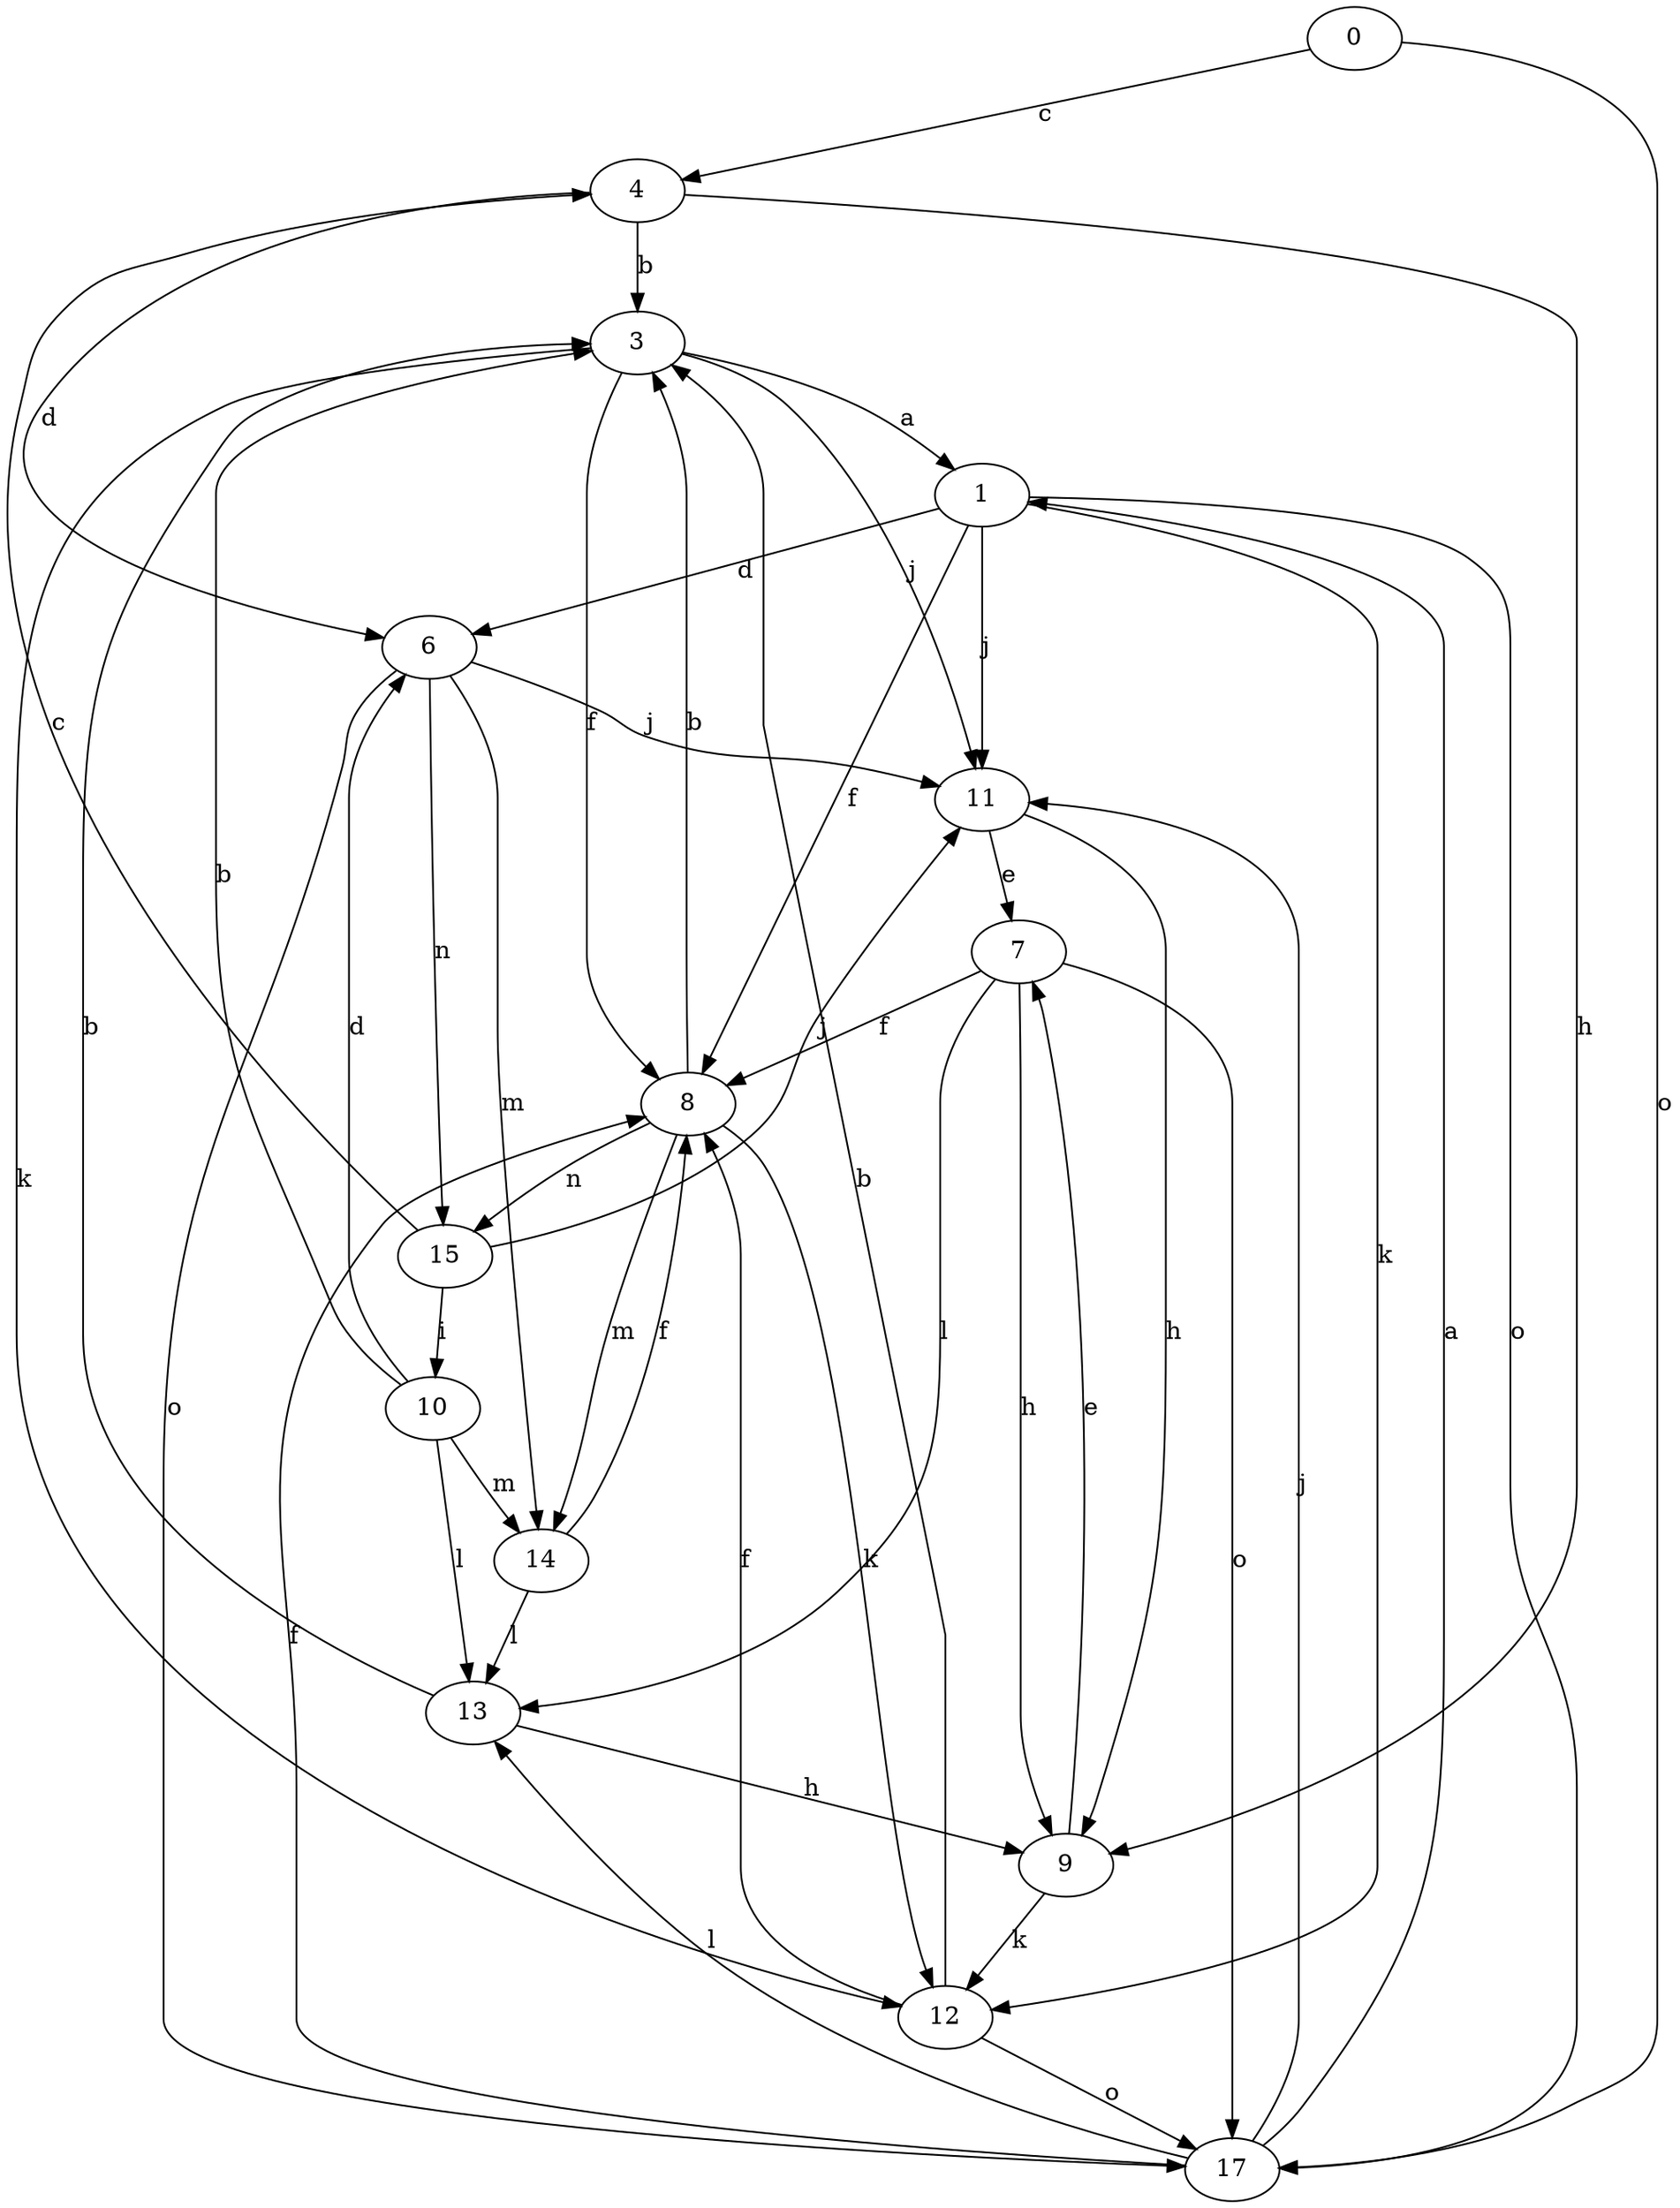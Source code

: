 strict digraph  {
0;
1;
3;
4;
6;
7;
8;
9;
10;
11;
12;
13;
14;
15;
17;
0 -> 4  [label=c];
0 -> 17  [label=o];
1 -> 6  [label=d];
1 -> 8  [label=f];
1 -> 11  [label=j];
1 -> 12  [label=k];
1 -> 17  [label=o];
3 -> 1  [label=a];
3 -> 8  [label=f];
3 -> 11  [label=j];
3 -> 12  [label=k];
4 -> 3  [label=b];
4 -> 6  [label=d];
4 -> 9  [label=h];
6 -> 11  [label=j];
6 -> 14  [label=m];
6 -> 15  [label=n];
6 -> 17  [label=o];
7 -> 8  [label=f];
7 -> 9  [label=h];
7 -> 13  [label=l];
7 -> 17  [label=o];
8 -> 3  [label=b];
8 -> 12  [label=k];
8 -> 14  [label=m];
8 -> 15  [label=n];
9 -> 7  [label=e];
9 -> 12  [label=k];
10 -> 3  [label=b];
10 -> 6  [label=d];
10 -> 13  [label=l];
10 -> 14  [label=m];
11 -> 7  [label=e];
11 -> 9  [label=h];
12 -> 3  [label=b];
12 -> 8  [label=f];
12 -> 17  [label=o];
13 -> 3  [label=b];
13 -> 9  [label=h];
14 -> 8  [label=f];
14 -> 13  [label=l];
15 -> 4  [label=c];
15 -> 10  [label=i];
15 -> 11  [label=j];
17 -> 1  [label=a];
17 -> 8  [label=f];
17 -> 11  [label=j];
17 -> 13  [label=l];
}
